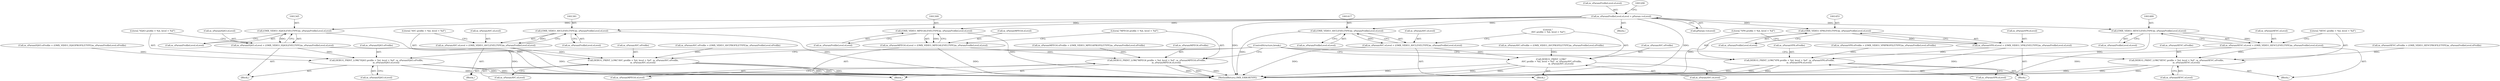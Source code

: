 digraph "0_Android_560ccdb509a7b86186fac0fce1b25bd9a3e6a6e8_7@pointer" {
"1001279" [label="(Call,m_sParamProfileLevel.eLevel = pParam->eLevel)"];
"1001308" [label="(Call,(OMX_VIDEO_MPEG4LEVELTYPE)m_sParamProfileLevel.eLevel)"];
"1001304" [label="(Call,m_sParamMPEG4.eLevel = (OMX_VIDEO_MPEG4LEVELTYPE)m_sParamProfileLevel.eLevel)"];
"1001313" [label="(Call,DEBUG_PRINT_LOW(\"MPEG4 profile = %d, level = %d\", m_sParamMPEG4.eProfile,\n                            m_sParamMPEG4.eLevel))"];
"1001344" [label="(Call,(OMX_VIDEO_H263LEVELTYPE)m_sParamProfileLevel.eLevel)"];
"1001340" [label="(Call,m_sParamH263.eLevel = (OMX_VIDEO_H263LEVELTYPE)m_sParamProfileLevel.eLevel)"];
"1001349" [label="(Call,DEBUG_PRINT_LOW(\"H263 profile = %d, level = %d\", m_sParamH263.eProfile,\n                            m_sParamH263.eLevel))"];
"1001380" [label="(Call,(OMX_VIDEO_AVCLEVELTYPE)m_sParamProfileLevel.eLevel)"];
"1001376" [label="(Call,m_sParamAVC.eLevel = (OMX_VIDEO_AVCLEVELTYPE)m_sParamProfileLevel.eLevel)"];
"1001385" [label="(Call,DEBUG_PRINT_LOW(\"AVC profile = %d, level = %d\", m_sParamAVC.eProfile,\n                            m_sParamAVC.eLevel))"];
"1001416" [label="(Call,(OMX_VIDEO_AVCLEVELTYPE)m_sParamProfileLevel.eLevel)"];
"1001412" [label="(Call,m_sParamAVC.eLevel = (OMX_VIDEO_AVCLEVELTYPE)m_sParamProfileLevel.eLevel)"];
"1001421" [label="(Call,DEBUG_PRINT_LOW(\"\n AVC profile = %d, level = %d\", m_sParamAVC.eProfile,\n                            m_sParamAVC.eLevel))"];
"1001452" [label="(Call,(OMX_VIDEO_VP8LEVELTYPE)m_sParamProfileLevel.eLevel)"];
"1001448" [label="(Call,m_sParamVP8.eLevel = (OMX_VIDEO_VP8LEVELTYPE)m_sParamProfileLevel.eLevel)"];
"1001457" [label="(Call,DEBUG_PRINT_LOW(\"VP8 profile = %d, level = %d\", m_sParamVP8.eProfile,\n                            m_sParamVP8.eLevel))"];
"1001488" [label="(Call,(OMX_VIDEO_HEVCLEVELTYPE)m_sParamProfileLevel.eLevel)"];
"1001484" [label="(Call,m_sParamHEVC.eLevel = (OMX_VIDEO_HEVCLEVELTYPE)m_sParamProfileLevel.eLevel)"];
"1001493" [label="(Call,DEBUG_PRINT_LOW(\"HEVC profile = %d, level = %d\", m_sParamHEVC.eProfile,\n                            m_sParamHEVC.eLevel))"];
"1001449" [label="(Call,m_sParamVP8.eLevel)"];
"1001495" [label="(Call,m_sParamHEVC.eProfile)"];
"1001367" [label="(Call,m_sParamAVC.eProfile = (OMX_VIDEO_AVCPROFILETYPE)m_sParamProfileLevel.eProfile)"];
"1001452" [label="(Call,(OMX_VIDEO_VP8LEVELTYPE)m_sParamProfileLevel.eLevel)"];
"1001308" [label="(Call,(OMX_VIDEO_MPEG4LEVELTYPE)m_sParamProfileLevel.eLevel)"];
"1001304" [label="(Call,m_sParamMPEG4.eLevel = (OMX_VIDEO_MPEG4LEVELTYPE)m_sParamProfileLevel.eLevel)"];
"1001458" [label="(Literal,\"VP8 profile = %d, level = %d\")"];
"1001493" [label="(Call,DEBUG_PRINT_LOW(\"HEVC profile = %d, level = %d\", m_sParamHEVC.eProfile,\n                            m_sParamHEVC.eLevel))"];
"1001421" [label="(Call,DEBUG_PRINT_LOW(\"\n AVC profile = %d, level = %d\", m_sParamAVC.eProfile,\n                            m_sParamAVC.eLevel))"];
"1001349" [label="(Call,DEBUG_PRINT_LOW(\"H263 profile = %d, level = %d\", m_sParamH263.eProfile,\n                            m_sParamH263.eLevel))"];
"1001354" [label="(Call,m_sParamH263.eLevel)"];
"1001340" [label="(Call,m_sParamH263.eLevel = (OMX_VIDEO_H263LEVELTYPE)m_sParamProfileLevel.eLevel)"];
"1001459" [label="(Call,m_sParamVP8.eProfile)"];
"1001385" [label="(Call,DEBUG_PRINT_LOW(\"AVC profile = %d, level = %d\", m_sParamAVC.eProfile,\n                            m_sParamAVC.eLevel))"];
"1001426" [label="(Call,m_sParamAVC.eLevel)"];
"1001462" [label="(Call,m_sParamVP8.eLevel)"];
"1001474" [label="(Block,)"];
"1001318" [label="(Call,m_sParamMPEG4.eLevel)"];
"1001422" [label="(Literal,\"\n AVC profile = %d, level = %d\")"];
"1001490" [label="(Call,m_sParamProfileLevel.eLevel)"];
"1001454" [label="(Call,m_sParamProfileLevel.eLevel)"];
"1001390" [label="(Call,m_sParamAVC.eLevel)"];
"1001310" [label="(Call,m_sParamProfileLevel.eLevel)"];
"1001416" [label="(Call,(OMX_VIDEO_AVCLEVELTYPE)m_sParamProfileLevel.eLevel)"];
"1001314" [label="(Literal,\"MPEG4 profile = %d, level = %d\")"];
"1001305" [label="(Call,m_sParamMPEG4.eLevel)"];
"1001341" [label="(Call,m_sParamH263.eLevel)"];
"1001239" [label="(Block,)"];
"1001376" [label="(Call,m_sParamAVC.eLevel = (OMX_VIDEO_AVCLEVELTYPE)m_sParamProfileLevel.eLevel)"];
"1001330" [label="(Block,)"];
"1001366" [label="(Block,)"];
"1001346" [label="(Call,m_sParamProfileLevel.eLevel)"];
"1001380" [label="(Call,(OMX_VIDEO_AVCLEVELTYPE)m_sParamProfileLevel.eLevel)"];
"1001350" [label="(Literal,\"H263 profile = %d, level = %d\")"];
"1001488" [label="(Call,(OMX_VIDEO_HEVCLEVELTYPE)m_sParamProfileLevel.eLevel)"];
"1001344" [label="(Call,(OMX_VIDEO_H263LEVELTYPE)m_sParamProfileLevel.eLevel)"];
"1001382" [label="(Call,m_sParamProfileLevel.eLevel)"];
"1001377" [label="(Call,m_sParamAVC.eLevel)"];
"1001403" [label="(Call,m_sParamAVC.eProfile = (OMX_VIDEO_AVCPROFILETYPE)m_sParamProfileLevel.eProfile)"];
"1001294" [label="(Block,)"];
"1001457" [label="(Call,DEBUG_PRINT_LOW(\"VP8 profile = %d, level = %d\", m_sParamVP8.eProfile,\n                            m_sParamVP8.eLevel))"];
"1001295" [label="(Call,m_sParamMPEG4.eProfile = (OMX_VIDEO_MPEG4PROFILETYPE)m_sParamProfileLevel.eProfile)"];
"1001498" [label="(Call,m_sParamHEVC.eLevel)"];
"1001418" [label="(Call,m_sParamProfileLevel.eLevel)"];
"1001283" [label="(Call,pParam->eLevel)"];
"1001484" [label="(Call,m_sParamHEVC.eLevel = (OMX_VIDEO_HEVCLEVELTYPE)m_sParamProfileLevel.eLevel)"];
"1001412" [label="(Call,m_sParamAVC.eLevel = (OMX_VIDEO_AVCLEVELTYPE)m_sParamProfileLevel.eLevel)"];
"1001439" [label="(Call,m_sParamVP8.eProfile = (OMX_VIDEO_VP8PROFILETYPE)m_sParamProfileLevel.eProfile)"];
"1001313" [label="(Call,DEBUG_PRINT_LOW(\"MPEG4 profile = %d, level = %d\", m_sParamMPEG4.eProfile,\n                            m_sParamMPEG4.eLevel))"];
"1001351" [label="(Call,m_sParamH263.eProfile)"];
"1001423" [label="(Call,m_sParamAVC.eProfile)"];
"1001315" [label="(Call,m_sParamMPEG4.eProfile)"];
"1001475" [label="(Call,m_sParamHEVC.eProfile = (OMX_VIDEO_HEVCPROFILETYPE)m_sParamProfileLevel.eProfile)"];
"1001280" [label="(Call,m_sParamProfileLevel.eLevel)"];
"1001386" [label="(Literal,\"AVC profile = %d, level = %d\")"];
"1001413" [label="(Call,m_sParamAVC.eLevel)"];
"1001448" [label="(Call,m_sParamVP8.eLevel = (OMX_VIDEO_VP8LEVELTYPE)m_sParamProfileLevel.eLevel)"];
"1001402" [label="(Block,)"];
"1001494" [label="(Literal,\"HEVC profile = %d, level = %d\")"];
"1001331" [label="(Call,m_sParamH263.eProfile = (OMX_VIDEO_H263PROFILETYPE)m_sParamProfileLevel.eProfile)"];
"1001438" [label="(Block,)"];
"1001485" [label="(Call,m_sParamHEVC.eLevel)"];
"1002913" [label="(MethodReturn,OMX_ERRORTYPE)"];
"1001501" [label="(ControlStructure,break;)"];
"1001387" [label="(Call,m_sParamAVC.eProfile)"];
"1001279" [label="(Call,m_sParamProfileLevel.eLevel = pParam->eLevel)"];
"1001279" -> "1001239"  [label="AST: "];
"1001279" -> "1001283"  [label="CFG: "];
"1001280" -> "1001279"  [label="AST: "];
"1001283" -> "1001279"  [label="AST: "];
"1001290" -> "1001279"  [label="CFG: "];
"1001279" -> "1002913"  [label="DDG: "];
"1001279" -> "1002913"  [label="DDG: "];
"1001279" -> "1001308"  [label="DDG: "];
"1001279" -> "1001344"  [label="DDG: "];
"1001279" -> "1001380"  [label="DDG: "];
"1001279" -> "1001416"  [label="DDG: "];
"1001279" -> "1001452"  [label="DDG: "];
"1001279" -> "1001488"  [label="DDG: "];
"1001308" -> "1001304"  [label="AST: "];
"1001308" -> "1001310"  [label="CFG: "];
"1001309" -> "1001308"  [label="AST: "];
"1001310" -> "1001308"  [label="AST: "];
"1001304" -> "1001308"  [label="CFG: "];
"1001308" -> "1002913"  [label="DDG: "];
"1001308" -> "1001304"  [label="DDG: "];
"1001304" -> "1001294"  [label="AST: "];
"1001305" -> "1001304"  [label="AST: "];
"1001314" -> "1001304"  [label="CFG: "];
"1001304" -> "1002913"  [label="DDG: "];
"1001304" -> "1001313"  [label="DDG: "];
"1001313" -> "1001294"  [label="AST: "];
"1001313" -> "1001318"  [label="CFG: "];
"1001314" -> "1001313"  [label="AST: "];
"1001315" -> "1001313"  [label="AST: "];
"1001318" -> "1001313"  [label="AST: "];
"1001501" -> "1001313"  [label="CFG: "];
"1001313" -> "1002913"  [label="DDG: "];
"1001313" -> "1002913"  [label="DDG: "];
"1001313" -> "1002913"  [label="DDG: "];
"1001295" -> "1001313"  [label="DDG: "];
"1001344" -> "1001340"  [label="AST: "];
"1001344" -> "1001346"  [label="CFG: "];
"1001345" -> "1001344"  [label="AST: "];
"1001346" -> "1001344"  [label="AST: "];
"1001340" -> "1001344"  [label="CFG: "];
"1001344" -> "1002913"  [label="DDG: "];
"1001344" -> "1001340"  [label="DDG: "];
"1001340" -> "1001330"  [label="AST: "];
"1001341" -> "1001340"  [label="AST: "];
"1001350" -> "1001340"  [label="CFG: "];
"1001340" -> "1002913"  [label="DDG: "];
"1001340" -> "1001349"  [label="DDG: "];
"1001349" -> "1001330"  [label="AST: "];
"1001349" -> "1001354"  [label="CFG: "];
"1001350" -> "1001349"  [label="AST: "];
"1001351" -> "1001349"  [label="AST: "];
"1001354" -> "1001349"  [label="AST: "];
"1001501" -> "1001349"  [label="CFG: "];
"1001349" -> "1002913"  [label="DDG: "];
"1001349" -> "1002913"  [label="DDG: "];
"1001349" -> "1002913"  [label="DDG: "];
"1001331" -> "1001349"  [label="DDG: "];
"1001380" -> "1001376"  [label="AST: "];
"1001380" -> "1001382"  [label="CFG: "];
"1001381" -> "1001380"  [label="AST: "];
"1001382" -> "1001380"  [label="AST: "];
"1001376" -> "1001380"  [label="CFG: "];
"1001380" -> "1002913"  [label="DDG: "];
"1001380" -> "1001376"  [label="DDG: "];
"1001376" -> "1001366"  [label="AST: "];
"1001377" -> "1001376"  [label="AST: "];
"1001386" -> "1001376"  [label="CFG: "];
"1001376" -> "1002913"  [label="DDG: "];
"1001376" -> "1001385"  [label="DDG: "];
"1001385" -> "1001366"  [label="AST: "];
"1001385" -> "1001390"  [label="CFG: "];
"1001386" -> "1001385"  [label="AST: "];
"1001387" -> "1001385"  [label="AST: "];
"1001390" -> "1001385"  [label="AST: "];
"1001501" -> "1001385"  [label="CFG: "];
"1001385" -> "1002913"  [label="DDG: "];
"1001385" -> "1002913"  [label="DDG: "];
"1001385" -> "1002913"  [label="DDG: "];
"1001367" -> "1001385"  [label="DDG: "];
"1001416" -> "1001412"  [label="AST: "];
"1001416" -> "1001418"  [label="CFG: "];
"1001417" -> "1001416"  [label="AST: "];
"1001418" -> "1001416"  [label="AST: "];
"1001412" -> "1001416"  [label="CFG: "];
"1001416" -> "1002913"  [label="DDG: "];
"1001416" -> "1001412"  [label="DDG: "];
"1001412" -> "1001402"  [label="AST: "];
"1001413" -> "1001412"  [label="AST: "];
"1001422" -> "1001412"  [label="CFG: "];
"1001412" -> "1002913"  [label="DDG: "];
"1001412" -> "1001421"  [label="DDG: "];
"1001421" -> "1001402"  [label="AST: "];
"1001421" -> "1001426"  [label="CFG: "];
"1001422" -> "1001421"  [label="AST: "];
"1001423" -> "1001421"  [label="AST: "];
"1001426" -> "1001421"  [label="AST: "];
"1001501" -> "1001421"  [label="CFG: "];
"1001421" -> "1002913"  [label="DDG: "];
"1001421" -> "1002913"  [label="DDG: "];
"1001421" -> "1002913"  [label="DDG: "];
"1001403" -> "1001421"  [label="DDG: "];
"1001452" -> "1001448"  [label="AST: "];
"1001452" -> "1001454"  [label="CFG: "];
"1001453" -> "1001452"  [label="AST: "];
"1001454" -> "1001452"  [label="AST: "];
"1001448" -> "1001452"  [label="CFG: "];
"1001452" -> "1002913"  [label="DDG: "];
"1001452" -> "1001448"  [label="DDG: "];
"1001448" -> "1001438"  [label="AST: "];
"1001449" -> "1001448"  [label="AST: "];
"1001458" -> "1001448"  [label="CFG: "];
"1001448" -> "1002913"  [label="DDG: "];
"1001448" -> "1001457"  [label="DDG: "];
"1001457" -> "1001438"  [label="AST: "];
"1001457" -> "1001462"  [label="CFG: "];
"1001458" -> "1001457"  [label="AST: "];
"1001459" -> "1001457"  [label="AST: "];
"1001462" -> "1001457"  [label="AST: "];
"1001501" -> "1001457"  [label="CFG: "];
"1001457" -> "1002913"  [label="DDG: "];
"1001457" -> "1002913"  [label="DDG: "];
"1001457" -> "1002913"  [label="DDG: "];
"1001439" -> "1001457"  [label="DDG: "];
"1001488" -> "1001484"  [label="AST: "];
"1001488" -> "1001490"  [label="CFG: "];
"1001489" -> "1001488"  [label="AST: "];
"1001490" -> "1001488"  [label="AST: "];
"1001484" -> "1001488"  [label="CFG: "];
"1001488" -> "1002913"  [label="DDG: "];
"1001488" -> "1001484"  [label="DDG: "];
"1001484" -> "1001474"  [label="AST: "];
"1001485" -> "1001484"  [label="AST: "];
"1001494" -> "1001484"  [label="CFG: "];
"1001484" -> "1002913"  [label="DDG: "];
"1001484" -> "1001493"  [label="DDG: "];
"1001493" -> "1001474"  [label="AST: "];
"1001493" -> "1001498"  [label="CFG: "];
"1001494" -> "1001493"  [label="AST: "];
"1001495" -> "1001493"  [label="AST: "];
"1001498" -> "1001493"  [label="AST: "];
"1001501" -> "1001493"  [label="CFG: "];
"1001493" -> "1002913"  [label="DDG: "];
"1001493" -> "1002913"  [label="DDG: "];
"1001493" -> "1002913"  [label="DDG: "];
"1001475" -> "1001493"  [label="DDG: "];
}
